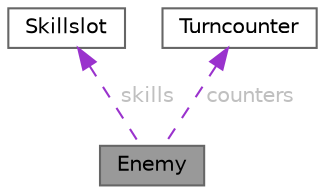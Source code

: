 digraph "Enemy"
{
 // LATEX_PDF_SIZE
  bgcolor="transparent";
  edge [fontname=Helvetica,fontsize=10,labelfontname=Helvetica,labelfontsize=10];
  node [fontname=Helvetica,fontsize=10,shape=box,height=0.2,width=0.4];
  Node1 [id="Node000001",label="Enemy",height=0.2,width=0.4,color="gray40", fillcolor="grey60", style="filled", fontcolor="black",tooltip="Represents the entity initialised from a enemyClass."];
  Node2 -> Node1 [id="edge1_Node000001_Node000002",dir="back",color="darkorchid3",style="dashed",tooltip=" ",label=" skills",fontcolor="grey" ];
  Node2 [id="Node000002",label="Skillslot",height=0.2,width=0.4,color="gray40", fillcolor="white", style="filled",URL="$structSkillslot.html",tooltip="Holds state for a skillType."];
  Node3 -> Node1 [id="edge2_Node000001_Node000003",dir="back",color="darkorchid3",style="dashed",tooltip=" ",label=" counters",fontcolor="grey" ];
  Node3 [id="Node000003",label="Turncounter",height=0.2,width=0.4,color="gray40", fillcolor="white", style="filled",URL="$structTurncounter.html",tooltip="Represents the entity initialised from a CounterType."];
}
